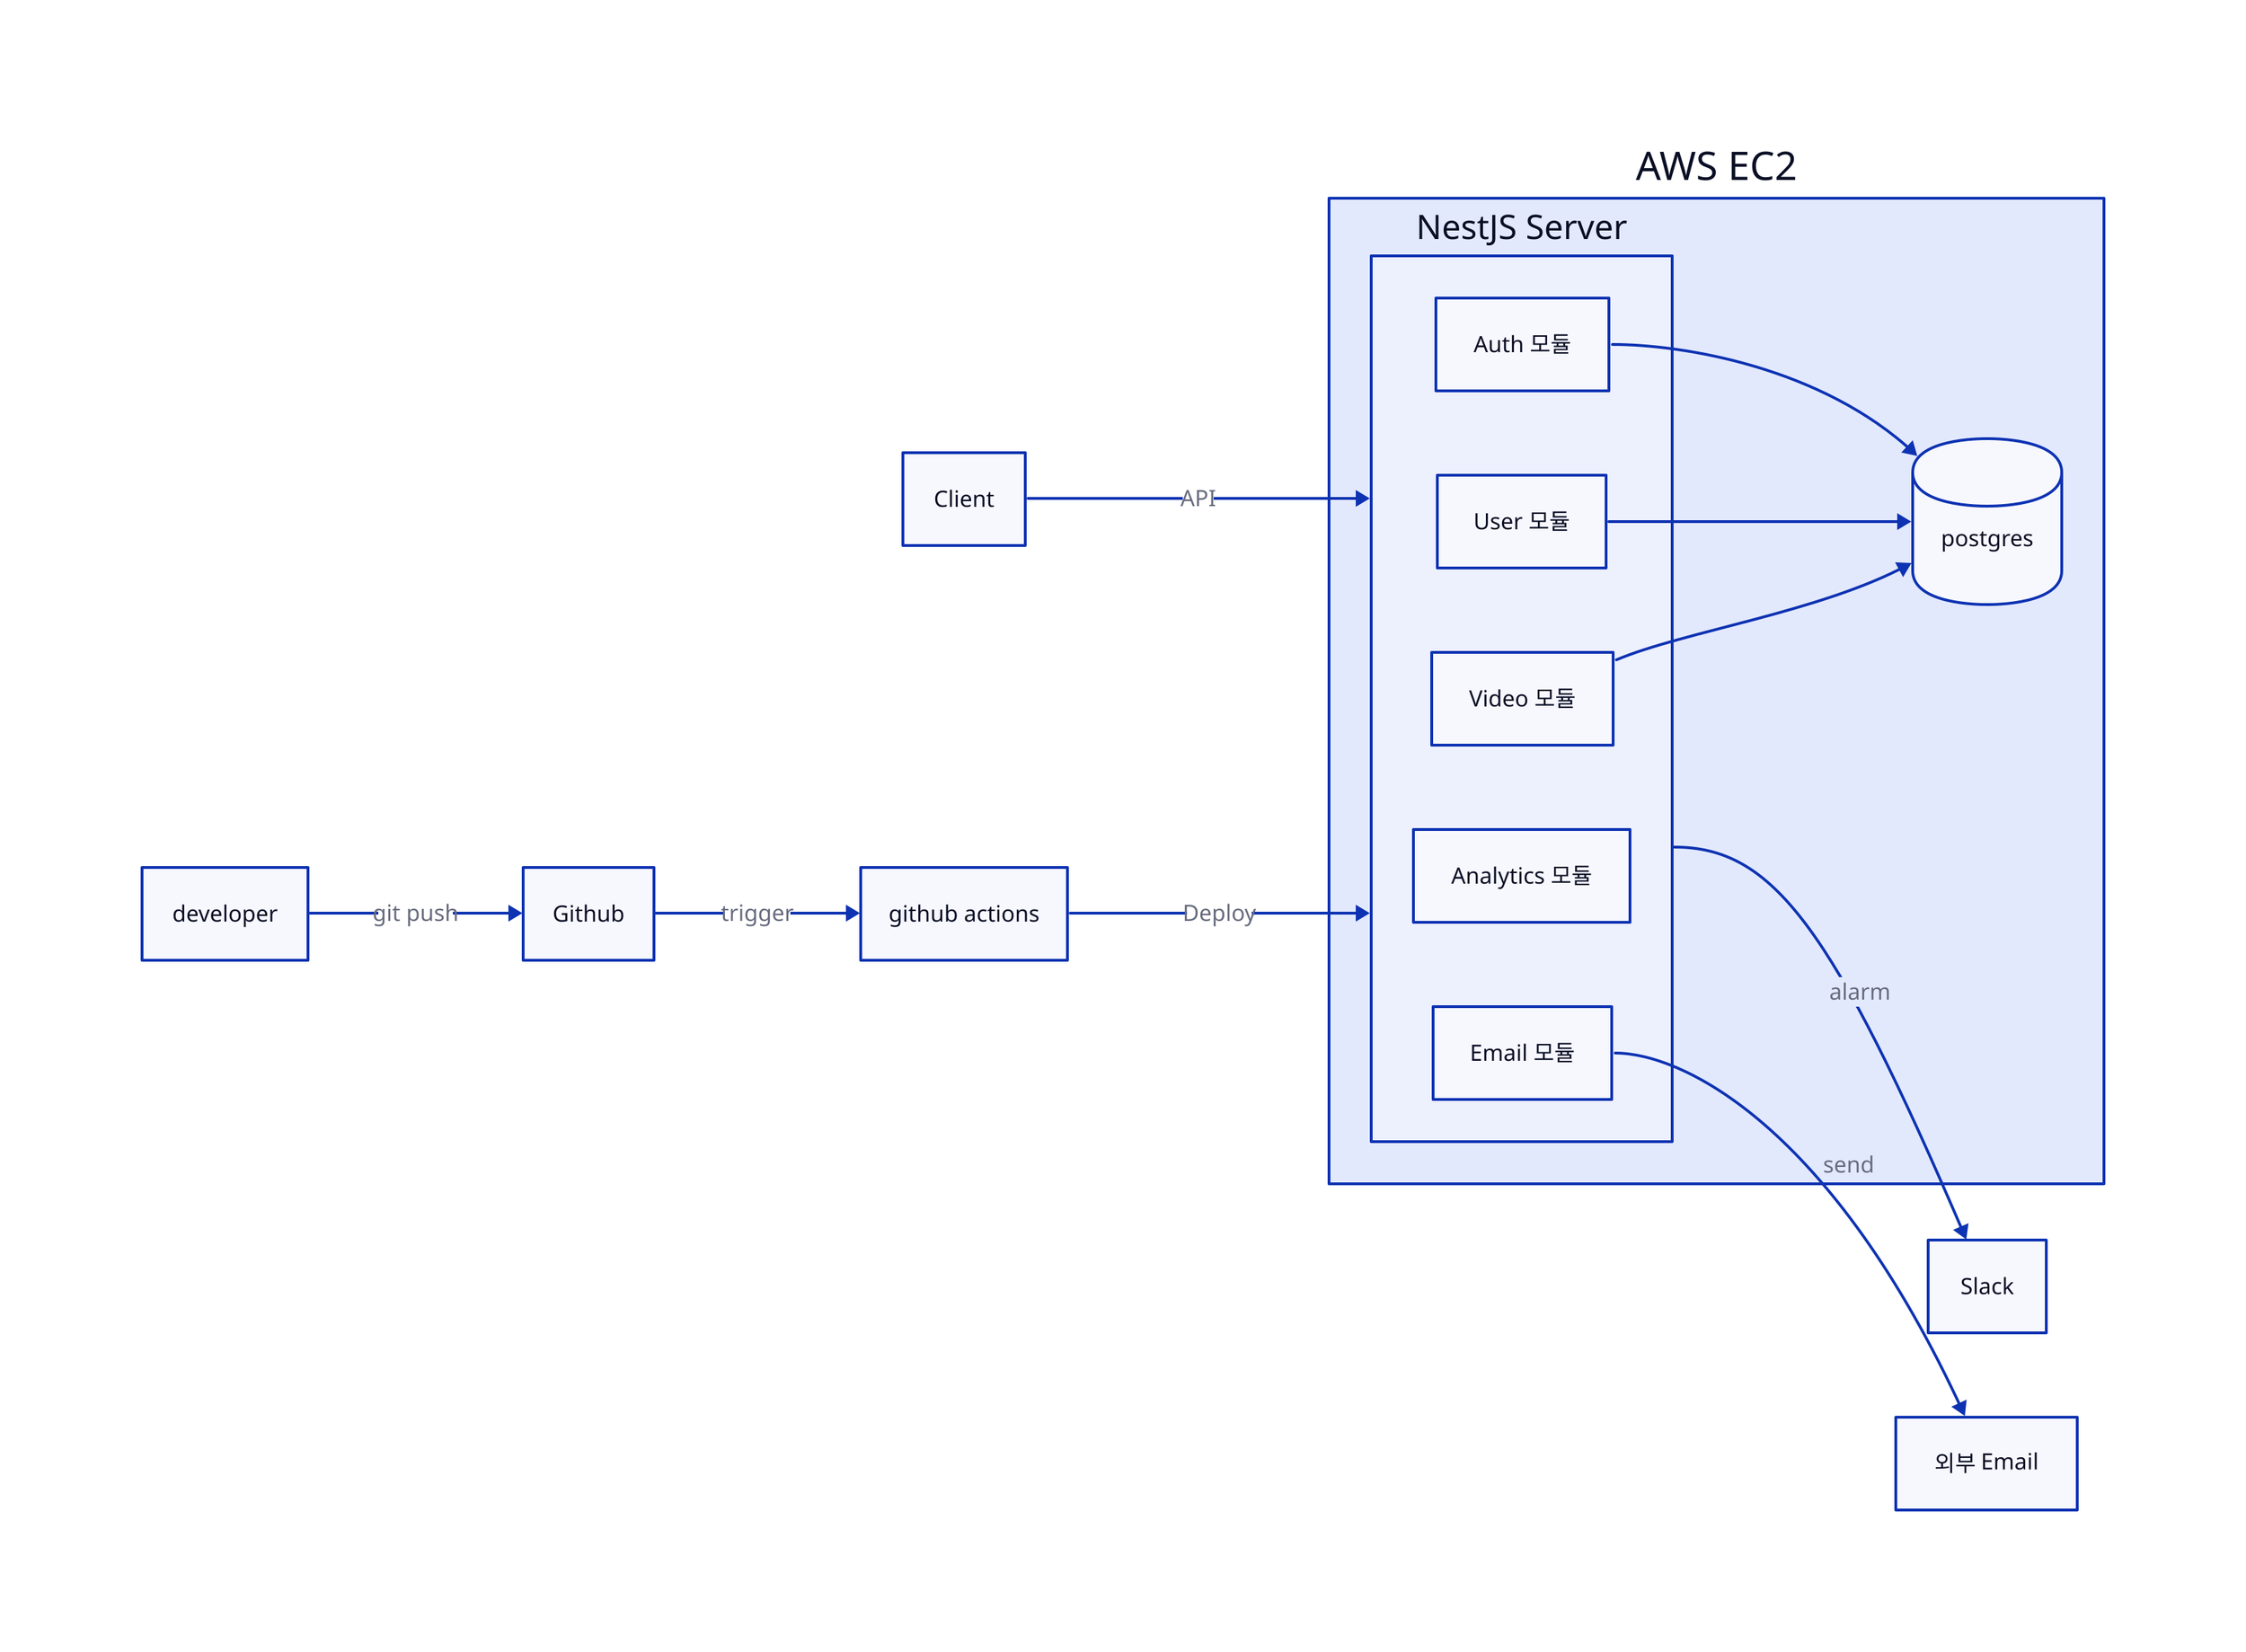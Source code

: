 direction: right

client: Client

ec2: AWS EC2 {
  server: NestJS Server {
    auth: Auth 모듈
    user: User 모듈
    video: Video 모듈
    analytics: Analytics 모듈
    email: Email 모듈
  }

  postgres.shape: cylinder
}

client -> ec2.server: API

ec2.server.auth -> ec2.postgres
ec2.server.user -> ec2.postgres
ec2.server.video -> ec2.postgres

github: Github

email: 외부 Email

ec2.server.email -> email: send

slack: Slack

ec2.server -> slack: alarm

developer -> github: git push
github -> github actions: trigger
github actions -> ec2.Server: Deploy

